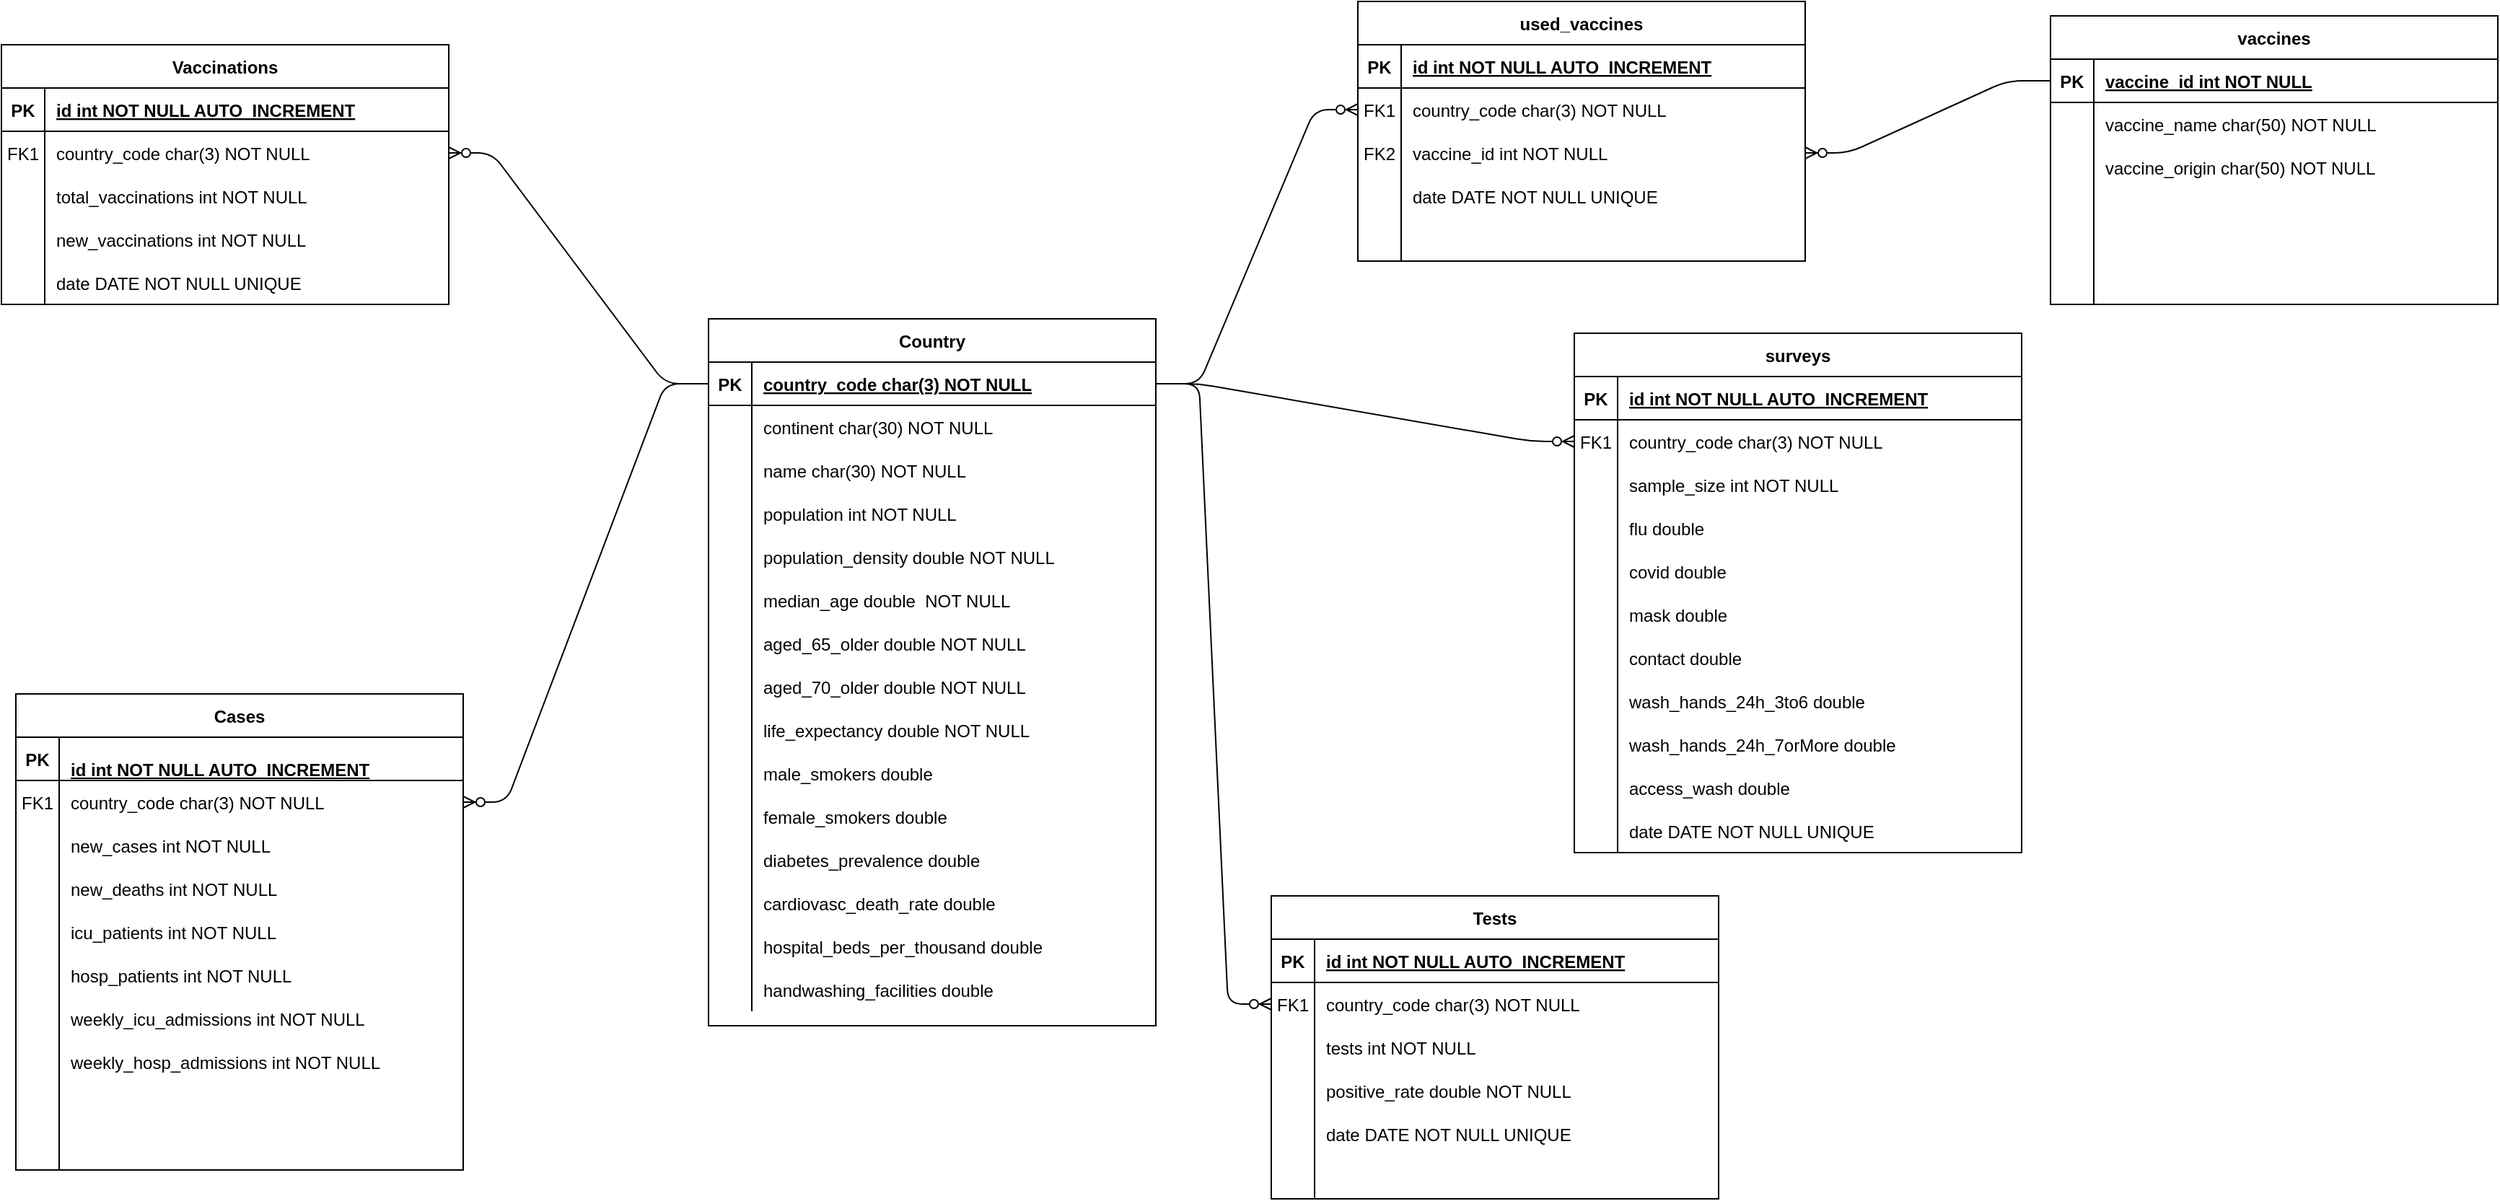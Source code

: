 <mxfile version="14.5.1" type="github">
  <diagram id="R2lEEEUBdFMjLlhIrx00" name="Page-1">
    <mxGraphModel dx="4283" dy="3080" grid="1" gridSize="10" guides="1" tooltips="1" connect="1" arrows="1" fold="1" page="1" pageScale="1" pageWidth="850" pageHeight="1100" math="0" shadow="0" extFonts="Permanent Marker^https://fonts.googleapis.com/css?family=Permanent+Marker">
      <root>
        <mxCell id="0" />
        <mxCell id="1" parent="0" />
        <mxCell id="SY6T6C2xdvZ6JYTsEvK5-23" value="Country" style="shape=table;startSize=30;container=1;collapsible=1;childLayout=tableLayout;fixedRows=1;rowLines=0;fontStyle=1;align=center;resizeLast=1;" parent="1" vertex="1">
          <mxGeometry x="100" y="-850" width="310" height="490" as="geometry">
            <mxRectangle x="100" y="-850" width="80" height="30" as="alternateBounds" />
          </mxGeometry>
        </mxCell>
        <mxCell id="SY6T6C2xdvZ6JYTsEvK5-24" value="" style="shape=partialRectangle;collapsible=0;dropTarget=0;pointerEvents=0;fillColor=none;points=[[0,0.5],[1,0.5]];portConstraint=eastwest;top=0;left=0;right=0;bottom=1;" parent="SY6T6C2xdvZ6JYTsEvK5-23" vertex="1">
          <mxGeometry y="30" width="310" height="30" as="geometry" />
        </mxCell>
        <mxCell id="SY6T6C2xdvZ6JYTsEvK5-25" value="PK" style="shape=partialRectangle;overflow=hidden;connectable=0;fillColor=none;top=0;left=0;bottom=0;right=0;fontStyle=1;" parent="SY6T6C2xdvZ6JYTsEvK5-24" vertex="1">
          <mxGeometry width="30" height="30" as="geometry" />
        </mxCell>
        <mxCell id="SY6T6C2xdvZ6JYTsEvK5-26" value="country_code char(3) NOT NULL" style="shape=partialRectangle;overflow=hidden;connectable=0;fillColor=none;top=0;left=0;bottom=0;right=0;align=left;spacingLeft=6;fontStyle=5;" parent="SY6T6C2xdvZ6JYTsEvK5-24" vertex="1">
          <mxGeometry x="30" width="280" height="30" as="geometry" />
        </mxCell>
        <mxCell id="SY6T6C2xdvZ6JYTsEvK5-27" value="" style="shape=partialRectangle;collapsible=0;dropTarget=0;pointerEvents=0;fillColor=none;points=[[0,0.5],[1,0.5]];portConstraint=eastwest;top=0;left=0;right=0;bottom=0;" parent="SY6T6C2xdvZ6JYTsEvK5-23" vertex="1">
          <mxGeometry y="60" width="310" height="30" as="geometry" />
        </mxCell>
        <mxCell id="SY6T6C2xdvZ6JYTsEvK5-28" value="" style="shape=partialRectangle;overflow=hidden;connectable=0;fillColor=none;top=0;left=0;bottom=0;right=0;" parent="SY6T6C2xdvZ6JYTsEvK5-27" vertex="1">
          <mxGeometry width="30" height="30" as="geometry" />
        </mxCell>
        <mxCell id="SY6T6C2xdvZ6JYTsEvK5-29" value="continent char(30) NOT NULL" style="shape=partialRectangle;overflow=hidden;connectable=0;fillColor=none;top=0;left=0;bottom=0;right=0;align=left;spacingLeft=6;" parent="SY6T6C2xdvZ6JYTsEvK5-27" vertex="1">
          <mxGeometry x="30" width="280" height="30" as="geometry" />
        </mxCell>
        <mxCell id="SY6T6C2xdvZ6JYTsEvK5-30" value="" style="shape=partialRectangle;collapsible=0;dropTarget=0;pointerEvents=0;fillColor=none;top=0;left=0;bottom=0;right=0;points=[[0,0.5],[1,0.5]];portConstraint=eastwest;" parent="SY6T6C2xdvZ6JYTsEvK5-23" vertex="1">
          <mxGeometry y="90" width="310" height="30" as="geometry" />
        </mxCell>
        <mxCell id="SY6T6C2xdvZ6JYTsEvK5-31" value="" style="shape=partialRectangle;connectable=0;fillColor=none;top=0;left=0;bottom=0;right=0;editable=1;overflow=hidden;" parent="SY6T6C2xdvZ6JYTsEvK5-30" vertex="1">
          <mxGeometry width="30" height="30" as="geometry" />
        </mxCell>
        <mxCell id="SY6T6C2xdvZ6JYTsEvK5-32" value="name char(30) NOT NULL" style="shape=partialRectangle;connectable=0;fillColor=none;top=0;left=0;bottom=0;right=0;align=left;spacingLeft=6;overflow=hidden;" parent="SY6T6C2xdvZ6JYTsEvK5-30" vertex="1">
          <mxGeometry x="30" width="280" height="30" as="geometry" />
        </mxCell>
        <mxCell id="SY6T6C2xdvZ6JYTsEvK5-33" value="" style="shape=partialRectangle;collapsible=0;dropTarget=0;pointerEvents=0;fillColor=none;top=0;left=0;bottom=0;right=0;points=[[0,0.5],[1,0.5]];portConstraint=eastwest;" parent="SY6T6C2xdvZ6JYTsEvK5-23" vertex="1">
          <mxGeometry y="120" width="310" height="30" as="geometry" />
        </mxCell>
        <mxCell id="SY6T6C2xdvZ6JYTsEvK5-34" value="" style="shape=partialRectangle;connectable=0;fillColor=none;top=0;left=0;bottom=0;right=0;editable=1;overflow=hidden;" parent="SY6T6C2xdvZ6JYTsEvK5-33" vertex="1">
          <mxGeometry width="30" height="30" as="geometry" />
        </mxCell>
        <mxCell id="SY6T6C2xdvZ6JYTsEvK5-35" value="population int NOT NULL" style="shape=partialRectangle;connectable=0;fillColor=none;top=0;left=0;bottom=0;right=0;align=left;spacingLeft=6;overflow=hidden;" parent="SY6T6C2xdvZ6JYTsEvK5-33" vertex="1">
          <mxGeometry x="30" width="280" height="30" as="geometry" />
        </mxCell>
        <mxCell id="SY6T6C2xdvZ6JYTsEvK5-36" value="" style="shape=partialRectangle;collapsible=0;dropTarget=0;pointerEvents=0;fillColor=none;top=0;left=0;bottom=0;right=0;points=[[0,0.5],[1,0.5]];portConstraint=eastwest;" parent="SY6T6C2xdvZ6JYTsEvK5-23" vertex="1">
          <mxGeometry y="150" width="310" height="30" as="geometry" />
        </mxCell>
        <mxCell id="SY6T6C2xdvZ6JYTsEvK5-37" value="" style="shape=partialRectangle;connectable=0;fillColor=none;top=0;left=0;bottom=0;right=0;editable=1;overflow=hidden;" parent="SY6T6C2xdvZ6JYTsEvK5-36" vertex="1">
          <mxGeometry width="30" height="30" as="geometry" />
        </mxCell>
        <mxCell id="SY6T6C2xdvZ6JYTsEvK5-38" value="population_density double NOT NULL" style="shape=partialRectangle;connectable=0;fillColor=none;top=0;left=0;bottom=0;right=0;align=left;spacingLeft=6;overflow=hidden;" parent="SY6T6C2xdvZ6JYTsEvK5-36" vertex="1">
          <mxGeometry x="30" width="280" height="30" as="geometry" />
        </mxCell>
        <mxCell id="SY6T6C2xdvZ6JYTsEvK5-39" value="" style="shape=partialRectangle;collapsible=0;dropTarget=0;pointerEvents=0;fillColor=none;top=0;left=0;bottom=0;right=0;points=[[0,0.5],[1,0.5]];portConstraint=eastwest;" parent="SY6T6C2xdvZ6JYTsEvK5-23" vertex="1">
          <mxGeometry y="180" width="310" height="30" as="geometry" />
        </mxCell>
        <mxCell id="SY6T6C2xdvZ6JYTsEvK5-40" value="" style="shape=partialRectangle;connectable=0;fillColor=none;top=0;left=0;bottom=0;right=0;editable=1;overflow=hidden;" parent="SY6T6C2xdvZ6JYTsEvK5-39" vertex="1">
          <mxGeometry width="30" height="30" as="geometry" />
        </mxCell>
        <mxCell id="SY6T6C2xdvZ6JYTsEvK5-41" value="median_age double  NOT NULL" style="shape=partialRectangle;connectable=0;fillColor=none;top=0;left=0;bottom=0;right=0;align=left;spacingLeft=6;overflow=hidden;" parent="SY6T6C2xdvZ6JYTsEvK5-39" vertex="1">
          <mxGeometry x="30" width="280" height="30" as="geometry" />
        </mxCell>
        <mxCell id="SY6T6C2xdvZ6JYTsEvK5-42" value="" style="shape=partialRectangle;collapsible=0;dropTarget=0;pointerEvents=0;fillColor=none;top=0;left=0;bottom=0;right=0;points=[[0,0.5],[1,0.5]];portConstraint=eastwest;" parent="SY6T6C2xdvZ6JYTsEvK5-23" vertex="1">
          <mxGeometry y="210" width="310" height="30" as="geometry" />
        </mxCell>
        <mxCell id="SY6T6C2xdvZ6JYTsEvK5-43" value="" style="shape=partialRectangle;connectable=0;fillColor=none;top=0;left=0;bottom=0;right=0;editable=1;overflow=hidden;" parent="SY6T6C2xdvZ6JYTsEvK5-42" vertex="1">
          <mxGeometry width="30" height="30" as="geometry" />
        </mxCell>
        <mxCell id="SY6T6C2xdvZ6JYTsEvK5-44" value="aged_65_older double NOT NULL" style="shape=partialRectangle;connectable=0;fillColor=none;top=0;left=0;bottom=0;right=0;align=left;spacingLeft=6;overflow=hidden;" parent="SY6T6C2xdvZ6JYTsEvK5-42" vertex="1">
          <mxGeometry x="30" width="280" height="30" as="geometry" />
        </mxCell>
        <mxCell id="SY6T6C2xdvZ6JYTsEvK5-45" value="" style="shape=partialRectangle;collapsible=0;dropTarget=0;pointerEvents=0;fillColor=none;top=0;left=0;bottom=0;right=0;points=[[0,0.5],[1,0.5]];portConstraint=eastwest;" parent="SY6T6C2xdvZ6JYTsEvK5-23" vertex="1">
          <mxGeometry y="240" width="310" height="30" as="geometry" />
        </mxCell>
        <mxCell id="SY6T6C2xdvZ6JYTsEvK5-46" value="" style="shape=partialRectangle;connectable=0;fillColor=none;top=0;left=0;bottom=0;right=0;editable=1;overflow=hidden;" parent="SY6T6C2xdvZ6JYTsEvK5-45" vertex="1">
          <mxGeometry width="30" height="30" as="geometry" />
        </mxCell>
        <mxCell id="SY6T6C2xdvZ6JYTsEvK5-47" value="aged_70_older double NOT NULL" style="shape=partialRectangle;connectable=0;fillColor=none;top=0;left=0;bottom=0;right=0;align=left;spacingLeft=6;overflow=hidden;" parent="SY6T6C2xdvZ6JYTsEvK5-45" vertex="1">
          <mxGeometry x="30" width="280" height="30" as="geometry" />
        </mxCell>
        <mxCell id="SY6T6C2xdvZ6JYTsEvK5-48" value="" style="shape=partialRectangle;collapsible=0;dropTarget=0;pointerEvents=0;fillColor=none;top=0;left=0;bottom=0;right=0;points=[[0,0.5],[1,0.5]];portConstraint=eastwest;" parent="SY6T6C2xdvZ6JYTsEvK5-23" vertex="1">
          <mxGeometry y="270" width="310" height="30" as="geometry" />
        </mxCell>
        <mxCell id="SY6T6C2xdvZ6JYTsEvK5-49" value="" style="shape=partialRectangle;connectable=0;fillColor=none;top=0;left=0;bottom=0;right=0;editable=1;overflow=hidden;" parent="SY6T6C2xdvZ6JYTsEvK5-48" vertex="1">
          <mxGeometry width="30" height="30" as="geometry" />
        </mxCell>
        <mxCell id="SY6T6C2xdvZ6JYTsEvK5-50" value="life_expectancy double NOT NULL" style="shape=partialRectangle;connectable=0;fillColor=none;top=0;left=0;bottom=0;right=0;align=left;spacingLeft=6;overflow=hidden;" parent="SY6T6C2xdvZ6JYTsEvK5-48" vertex="1">
          <mxGeometry x="30" width="280" height="30" as="geometry" />
        </mxCell>
        <mxCell id="SY6T6C2xdvZ6JYTsEvK5-51" value="" style="shape=partialRectangle;collapsible=0;dropTarget=0;pointerEvents=0;fillColor=none;top=0;left=0;bottom=0;right=0;points=[[0,0.5],[1,0.5]];portConstraint=eastwest;" parent="SY6T6C2xdvZ6JYTsEvK5-23" vertex="1">
          <mxGeometry y="300" width="310" height="30" as="geometry" />
        </mxCell>
        <mxCell id="SY6T6C2xdvZ6JYTsEvK5-52" value="" style="shape=partialRectangle;connectable=0;fillColor=none;top=0;left=0;bottom=0;right=0;editable=1;overflow=hidden;" parent="SY6T6C2xdvZ6JYTsEvK5-51" vertex="1">
          <mxGeometry width="30" height="30" as="geometry" />
        </mxCell>
        <mxCell id="SY6T6C2xdvZ6JYTsEvK5-53" value="male_smokers double" style="shape=partialRectangle;connectable=0;fillColor=none;top=0;left=0;bottom=0;right=0;align=left;spacingLeft=6;overflow=hidden;" parent="SY6T6C2xdvZ6JYTsEvK5-51" vertex="1">
          <mxGeometry x="30" width="280" height="30" as="geometry" />
        </mxCell>
        <mxCell id="SY6T6C2xdvZ6JYTsEvK5-54" value="" style="shape=partialRectangle;collapsible=0;dropTarget=0;pointerEvents=0;fillColor=none;top=0;left=0;bottom=0;right=0;points=[[0,0.5],[1,0.5]];portConstraint=eastwest;" parent="SY6T6C2xdvZ6JYTsEvK5-23" vertex="1">
          <mxGeometry y="330" width="310" height="30" as="geometry" />
        </mxCell>
        <mxCell id="SY6T6C2xdvZ6JYTsEvK5-55" value="" style="shape=partialRectangle;connectable=0;fillColor=none;top=0;left=0;bottom=0;right=0;editable=1;overflow=hidden;" parent="SY6T6C2xdvZ6JYTsEvK5-54" vertex="1">
          <mxGeometry width="30" height="30" as="geometry" />
        </mxCell>
        <mxCell id="SY6T6C2xdvZ6JYTsEvK5-56" value="female_smokers double" style="shape=partialRectangle;connectable=0;fillColor=none;top=0;left=0;bottom=0;right=0;align=left;spacingLeft=6;overflow=hidden;" parent="SY6T6C2xdvZ6JYTsEvK5-54" vertex="1">
          <mxGeometry x="30" width="280" height="30" as="geometry" />
        </mxCell>
        <mxCell id="SY6T6C2xdvZ6JYTsEvK5-57" value="" style="shape=partialRectangle;collapsible=0;dropTarget=0;pointerEvents=0;fillColor=none;top=0;left=0;bottom=0;right=0;points=[[0,0.5],[1,0.5]];portConstraint=eastwest;" parent="SY6T6C2xdvZ6JYTsEvK5-23" vertex="1">
          <mxGeometry y="360" width="310" height="30" as="geometry" />
        </mxCell>
        <mxCell id="SY6T6C2xdvZ6JYTsEvK5-58" value="" style="shape=partialRectangle;connectable=0;fillColor=none;top=0;left=0;bottom=0;right=0;editable=1;overflow=hidden;" parent="SY6T6C2xdvZ6JYTsEvK5-57" vertex="1">
          <mxGeometry width="30" height="30" as="geometry" />
        </mxCell>
        <mxCell id="SY6T6C2xdvZ6JYTsEvK5-59" value="diabetes_prevalence double" style="shape=partialRectangle;connectable=0;fillColor=none;top=0;left=0;bottom=0;right=0;align=left;spacingLeft=6;overflow=hidden;" parent="SY6T6C2xdvZ6JYTsEvK5-57" vertex="1">
          <mxGeometry x="30" width="280" height="30" as="geometry" />
        </mxCell>
        <mxCell id="SY6T6C2xdvZ6JYTsEvK5-60" value="" style="shape=partialRectangle;collapsible=0;dropTarget=0;pointerEvents=0;fillColor=none;top=0;left=0;bottom=0;right=0;points=[[0,0.5],[1,0.5]];portConstraint=eastwest;" parent="SY6T6C2xdvZ6JYTsEvK5-23" vertex="1">
          <mxGeometry y="390" width="310" height="30" as="geometry" />
        </mxCell>
        <mxCell id="SY6T6C2xdvZ6JYTsEvK5-61" value="" style="shape=partialRectangle;connectable=0;fillColor=none;top=0;left=0;bottom=0;right=0;editable=1;overflow=hidden;" parent="SY6T6C2xdvZ6JYTsEvK5-60" vertex="1">
          <mxGeometry width="30" height="30" as="geometry" />
        </mxCell>
        <mxCell id="SY6T6C2xdvZ6JYTsEvK5-62" value="cardiovasc_death_rate double" style="shape=partialRectangle;connectable=0;fillColor=none;top=0;left=0;bottom=0;right=0;align=left;spacingLeft=6;overflow=hidden;" parent="SY6T6C2xdvZ6JYTsEvK5-60" vertex="1">
          <mxGeometry x="30" width="280" height="30" as="geometry" />
        </mxCell>
        <mxCell id="SY6T6C2xdvZ6JYTsEvK5-63" value="" style="shape=partialRectangle;collapsible=0;dropTarget=0;pointerEvents=0;fillColor=none;top=0;left=0;bottom=0;right=0;points=[[0,0.5],[1,0.5]];portConstraint=eastwest;" parent="SY6T6C2xdvZ6JYTsEvK5-23" vertex="1">
          <mxGeometry y="420" width="310" height="30" as="geometry" />
        </mxCell>
        <mxCell id="SY6T6C2xdvZ6JYTsEvK5-64" value="" style="shape=partialRectangle;connectable=0;fillColor=none;top=0;left=0;bottom=0;right=0;editable=1;overflow=hidden;" parent="SY6T6C2xdvZ6JYTsEvK5-63" vertex="1">
          <mxGeometry width="30" height="30" as="geometry" />
        </mxCell>
        <mxCell id="SY6T6C2xdvZ6JYTsEvK5-65" value="hospital_beds_per_thousand double" style="shape=partialRectangle;connectable=0;fillColor=none;top=0;left=0;bottom=0;right=0;align=left;spacingLeft=6;overflow=hidden;" parent="SY6T6C2xdvZ6JYTsEvK5-63" vertex="1">
          <mxGeometry x="30" width="280" height="30" as="geometry" />
        </mxCell>
        <mxCell id="SY6T6C2xdvZ6JYTsEvK5-66" value="" style="shape=partialRectangle;collapsible=0;dropTarget=0;pointerEvents=0;fillColor=none;top=0;left=0;bottom=0;right=0;points=[[0,0.5],[1,0.5]];portConstraint=eastwest;" parent="SY6T6C2xdvZ6JYTsEvK5-23" vertex="1">
          <mxGeometry y="450" width="310" height="30" as="geometry" />
        </mxCell>
        <mxCell id="SY6T6C2xdvZ6JYTsEvK5-67" value="" style="shape=partialRectangle;connectable=0;fillColor=none;top=0;left=0;bottom=0;right=0;editable=1;overflow=hidden;" parent="SY6T6C2xdvZ6JYTsEvK5-66" vertex="1">
          <mxGeometry width="30" height="30" as="geometry" />
        </mxCell>
        <mxCell id="SY6T6C2xdvZ6JYTsEvK5-68" value="handwashing_facilities double" style="shape=partialRectangle;connectable=0;fillColor=none;top=0;left=0;bottom=0;right=0;align=left;spacingLeft=6;overflow=hidden;" parent="SY6T6C2xdvZ6JYTsEvK5-66" vertex="1">
          <mxGeometry x="30" width="280" height="30" as="geometry" />
        </mxCell>
        <mxCell id="Avo9RZXMjpHJ_VReg2Jq-1" value="Cases" style="shape=table;startSize=30;container=1;collapsible=1;childLayout=tableLayout;fixedRows=1;rowLines=0;fontStyle=1;align=center;resizeLast=1;" parent="1" vertex="1">
          <mxGeometry x="-380" y="-590" width="310" height="330" as="geometry" />
        </mxCell>
        <mxCell id="Avo9RZXMjpHJ_VReg2Jq-2" value="" style="shape=partialRectangle;collapsible=0;dropTarget=0;pointerEvents=0;fillColor=none;points=[[0,0.5],[1,0.5]];portConstraint=eastwest;top=0;left=0;right=0;bottom=1;" parent="Avo9RZXMjpHJ_VReg2Jq-1" vertex="1">
          <mxGeometry y="30" width="310" height="30" as="geometry" />
        </mxCell>
        <mxCell id="Avo9RZXMjpHJ_VReg2Jq-3" value="PK" style="shape=partialRectangle;overflow=hidden;connectable=0;fillColor=none;top=0;left=0;bottom=0;right=0;fontStyle=1;" parent="Avo9RZXMjpHJ_VReg2Jq-2" vertex="1">
          <mxGeometry width="30" height="30" as="geometry" />
        </mxCell>
        <mxCell id="Avo9RZXMjpHJ_VReg2Jq-4" value="&#xa;id int NOT NULL AUTO_INCREMENT&#xa;" style="shape=partialRectangle;overflow=hidden;connectable=0;fillColor=none;top=0;left=0;bottom=0;right=0;align=left;spacingLeft=6;fontStyle=5;" parent="Avo9RZXMjpHJ_VReg2Jq-2" vertex="1">
          <mxGeometry x="30" width="280" height="30" as="geometry" />
        </mxCell>
        <mxCell id="8DMsYOVev24uVfOt2lL5-1" value="" style="shape=partialRectangle;collapsible=0;dropTarget=0;pointerEvents=0;fillColor=none;top=0;left=0;bottom=0;right=0;points=[[0,0.5],[1,0.5]];portConstraint=eastwest;" parent="Avo9RZXMjpHJ_VReg2Jq-1" vertex="1">
          <mxGeometry y="60" width="310" height="30" as="geometry" />
        </mxCell>
        <mxCell id="8DMsYOVev24uVfOt2lL5-2" value="FK1" style="shape=partialRectangle;connectable=0;fillColor=none;top=0;left=0;bottom=0;right=0;editable=1;overflow=hidden;" parent="8DMsYOVev24uVfOt2lL5-1" vertex="1">
          <mxGeometry width="30" height="30" as="geometry" />
        </mxCell>
        <mxCell id="8DMsYOVev24uVfOt2lL5-3" value="country_code char(3) NOT NULL" style="shape=partialRectangle;connectable=0;fillColor=none;top=0;left=0;bottom=0;right=0;align=left;spacingLeft=6;overflow=hidden;" parent="8DMsYOVev24uVfOt2lL5-1" vertex="1">
          <mxGeometry x="30" width="280" height="30" as="geometry" />
        </mxCell>
        <mxCell id="Avo9RZXMjpHJ_VReg2Jq-8" value="" style="shape=partialRectangle;collapsible=0;dropTarget=0;pointerEvents=0;fillColor=none;top=0;left=0;bottom=0;right=0;points=[[0,0.5],[1,0.5]];portConstraint=eastwest;" parent="Avo9RZXMjpHJ_VReg2Jq-1" vertex="1">
          <mxGeometry y="90" width="310" height="30" as="geometry" />
        </mxCell>
        <mxCell id="Avo9RZXMjpHJ_VReg2Jq-9" value="" style="shape=partialRectangle;connectable=0;fillColor=none;top=0;left=0;bottom=0;right=0;editable=1;overflow=hidden;" parent="Avo9RZXMjpHJ_VReg2Jq-8" vertex="1">
          <mxGeometry width="30" height="30" as="geometry" />
        </mxCell>
        <mxCell id="Avo9RZXMjpHJ_VReg2Jq-10" value="new_cases int NOT NULL" style="shape=partialRectangle;connectable=0;fillColor=none;top=0;left=0;bottom=0;right=0;align=left;spacingLeft=6;overflow=hidden;" parent="Avo9RZXMjpHJ_VReg2Jq-8" vertex="1">
          <mxGeometry x="30" width="280" height="30" as="geometry" />
        </mxCell>
        <mxCell id="Avo9RZXMjpHJ_VReg2Jq-14" value="" style="shape=partialRectangle;collapsible=0;dropTarget=0;pointerEvents=0;fillColor=none;top=0;left=0;bottom=0;right=0;points=[[0,0.5],[1,0.5]];portConstraint=eastwest;" parent="Avo9RZXMjpHJ_VReg2Jq-1" vertex="1">
          <mxGeometry y="120" width="310" height="30" as="geometry" />
        </mxCell>
        <mxCell id="Avo9RZXMjpHJ_VReg2Jq-15" value="" style="shape=partialRectangle;connectable=0;fillColor=none;top=0;left=0;bottom=0;right=0;editable=1;overflow=hidden;" parent="Avo9RZXMjpHJ_VReg2Jq-14" vertex="1">
          <mxGeometry width="30" height="30" as="geometry" />
        </mxCell>
        <mxCell id="Avo9RZXMjpHJ_VReg2Jq-16" value="new_deaths int NOT NULL" style="shape=partialRectangle;connectable=0;fillColor=none;top=0;left=0;bottom=0;right=0;align=left;spacingLeft=6;overflow=hidden;" parent="Avo9RZXMjpHJ_VReg2Jq-14" vertex="1">
          <mxGeometry x="30" width="280" height="30" as="geometry" />
        </mxCell>
        <mxCell id="Avo9RZXMjpHJ_VReg2Jq-17" value="" style="shape=partialRectangle;collapsible=0;dropTarget=0;pointerEvents=0;fillColor=none;top=0;left=0;bottom=0;right=0;points=[[0,0.5],[1,0.5]];portConstraint=eastwest;" parent="Avo9RZXMjpHJ_VReg2Jq-1" vertex="1">
          <mxGeometry y="150" width="310" height="30" as="geometry" />
        </mxCell>
        <mxCell id="Avo9RZXMjpHJ_VReg2Jq-18" value="" style="shape=partialRectangle;connectable=0;fillColor=none;top=0;left=0;bottom=0;right=0;editable=1;overflow=hidden;" parent="Avo9RZXMjpHJ_VReg2Jq-17" vertex="1">
          <mxGeometry width="30" height="30" as="geometry" />
        </mxCell>
        <mxCell id="Avo9RZXMjpHJ_VReg2Jq-19" value="icu_patients int NOT NULL" style="shape=partialRectangle;connectable=0;fillColor=none;top=0;left=0;bottom=0;right=0;align=left;spacingLeft=6;overflow=hidden;" parent="Avo9RZXMjpHJ_VReg2Jq-17" vertex="1">
          <mxGeometry x="30" width="280" height="30" as="geometry" />
        </mxCell>
        <mxCell id="Avo9RZXMjpHJ_VReg2Jq-20" value="" style="shape=partialRectangle;collapsible=0;dropTarget=0;pointerEvents=0;fillColor=none;top=0;left=0;bottom=0;right=0;points=[[0,0.5],[1,0.5]];portConstraint=eastwest;" parent="Avo9RZXMjpHJ_VReg2Jq-1" vertex="1">
          <mxGeometry y="180" width="310" height="30" as="geometry" />
        </mxCell>
        <mxCell id="Avo9RZXMjpHJ_VReg2Jq-21" value="" style="shape=partialRectangle;connectable=0;fillColor=none;top=0;left=0;bottom=0;right=0;editable=1;overflow=hidden;" parent="Avo9RZXMjpHJ_VReg2Jq-20" vertex="1">
          <mxGeometry width="30" height="30" as="geometry" />
        </mxCell>
        <mxCell id="Avo9RZXMjpHJ_VReg2Jq-22" value="hosp_patients int NOT NULL" style="shape=partialRectangle;connectable=0;fillColor=none;top=0;left=0;bottom=0;right=0;align=left;spacingLeft=6;overflow=hidden;" parent="Avo9RZXMjpHJ_VReg2Jq-20" vertex="1">
          <mxGeometry x="30" width="280" height="30" as="geometry" />
        </mxCell>
        <mxCell id="Avo9RZXMjpHJ_VReg2Jq-23" value="" style="shape=partialRectangle;collapsible=0;dropTarget=0;pointerEvents=0;fillColor=none;top=0;left=0;bottom=0;right=0;points=[[0,0.5],[1,0.5]];portConstraint=eastwest;" parent="Avo9RZXMjpHJ_VReg2Jq-1" vertex="1">
          <mxGeometry y="210" width="310" height="30" as="geometry" />
        </mxCell>
        <mxCell id="Avo9RZXMjpHJ_VReg2Jq-24" value="" style="shape=partialRectangle;connectable=0;fillColor=none;top=0;left=0;bottom=0;right=0;editable=1;overflow=hidden;" parent="Avo9RZXMjpHJ_VReg2Jq-23" vertex="1">
          <mxGeometry width="30" height="30" as="geometry" />
        </mxCell>
        <mxCell id="Avo9RZXMjpHJ_VReg2Jq-25" value="weekly_icu_admissions int NOT NULL" style="shape=partialRectangle;connectable=0;fillColor=none;top=0;left=0;bottom=0;right=0;align=left;spacingLeft=6;overflow=hidden;" parent="Avo9RZXMjpHJ_VReg2Jq-23" vertex="1">
          <mxGeometry x="30" width="280" height="30" as="geometry" />
        </mxCell>
        <mxCell id="Avo9RZXMjpHJ_VReg2Jq-26" value="" style="shape=partialRectangle;collapsible=0;dropTarget=0;pointerEvents=0;fillColor=none;top=0;left=0;bottom=0;right=0;points=[[0,0.5],[1,0.5]];portConstraint=eastwest;" parent="Avo9RZXMjpHJ_VReg2Jq-1" vertex="1">
          <mxGeometry y="240" width="310" height="30" as="geometry" />
        </mxCell>
        <mxCell id="Avo9RZXMjpHJ_VReg2Jq-27" value="" style="shape=partialRectangle;connectable=0;fillColor=none;top=0;left=0;bottom=0;right=0;editable=1;overflow=hidden;" parent="Avo9RZXMjpHJ_VReg2Jq-26" vertex="1">
          <mxGeometry width="30" height="30" as="geometry" />
        </mxCell>
        <mxCell id="Avo9RZXMjpHJ_VReg2Jq-28" value="weekly_hosp_admissions int NOT NULL" style="shape=partialRectangle;connectable=0;fillColor=none;top=0;left=0;bottom=0;right=0;align=left;spacingLeft=6;overflow=hidden;" parent="Avo9RZXMjpHJ_VReg2Jq-26" vertex="1">
          <mxGeometry x="30" width="280" height="30" as="geometry" />
        </mxCell>
        <mxCell id="Avo9RZXMjpHJ_VReg2Jq-5" value="" style="shape=partialRectangle;collapsible=0;dropTarget=0;pointerEvents=0;fillColor=none;points=[[0,0.5],[1,0.5]];portConstraint=eastwest;top=0;left=0;right=0;bottom=0;" parent="Avo9RZXMjpHJ_VReg2Jq-1" vertex="1">
          <mxGeometry y="270" width="310" height="40" as="geometry" />
        </mxCell>
        <mxCell id="Avo9RZXMjpHJ_VReg2Jq-6" value="" style="shape=partialRectangle;overflow=hidden;connectable=0;fillColor=none;top=0;left=0;bottom=0;right=0;" parent="Avo9RZXMjpHJ_VReg2Jq-5" vertex="1">
          <mxGeometry width="30" height="40" as="geometry" />
        </mxCell>
        <mxCell id="Avo9RZXMjpHJ_VReg2Jq-7" value="" style="shape=partialRectangle;overflow=hidden;connectable=0;fillColor=none;top=0;left=0;bottom=0;right=0;align=left;spacingLeft=6;" parent="Avo9RZXMjpHJ_VReg2Jq-5" vertex="1">
          <mxGeometry x="30" width="280" height="40" as="geometry" />
        </mxCell>
        <mxCell id="Avo9RZXMjpHJ_VReg2Jq-11" value="" style="shape=partialRectangle;collapsible=0;dropTarget=0;pointerEvents=0;fillColor=none;top=0;left=0;bottom=0;right=0;points=[[0,0.5],[1,0.5]];portConstraint=eastwest;" parent="Avo9RZXMjpHJ_VReg2Jq-1" vertex="1">
          <mxGeometry y="310" width="310" height="20" as="geometry" />
        </mxCell>
        <mxCell id="Avo9RZXMjpHJ_VReg2Jq-12" value="" style="shape=partialRectangle;connectable=0;fillColor=none;top=0;left=0;bottom=0;right=0;editable=1;overflow=hidden;" parent="Avo9RZXMjpHJ_VReg2Jq-11" vertex="1">
          <mxGeometry width="30" height="20" as="geometry" />
        </mxCell>
        <mxCell id="Avo9RZXMjpHJ_VReg2Jq-13" value="" style="shape=partialRectangle;connectable=0;fillColor=none;top=0;left=0;bottom=0;right=0;align=left;spacingLeft=6;overflow=hidden;" parent="Avo9RZXMjpHJ_VReg2Jq-11" vertex="1">
          <mxGeometry x="30" width="280" height="20" as="geometry" />
        </mxCell>
        <mxCell id="6juvHSTaz4ELKmHyLh1n-1" value="Tests" style="shape=table;startSize=30;container=1;collapsible=1;childLayout=tableLayout;fixedRows=1;rowLines=0;fontStyle=1;align=center;resizeLast=1;" parent="1" vertex="1">
          <mxGeometry x="490" y="-450" width="310" height="210" as="geometry" />
        </mxCell>
        <mxCell id="6juvHSTaz4ELKmHyLh1n-2" value="" style="shape=partialRectangle;collapsible=0;dropTarget=0;pointerEvents=0;fillColor=none;points=[[0,0.5],[1,0.5]];portConstraint=eastwest;top=0;left=0;right=0;bottom=1;" parent="6juvHSTaz4ELKmHyLh1n-1" vertex="1">
          <mxGeometry y="30" width="310" height="30" as="geometry" />
        </mxCell>
        <mxCell id="6juvHSTaz4ELKmHyLh1n-3" value="PK" style="shape=partialRectangle;overflow=hidden;connectable=0;fillColor=none;top=0;left=0;bottom=0;right=0;fontStyle=1;" parent="6juvHSTaz4ELKmHyLh1n-2" vertex="1">
          <mxGeometry width="30" height="30" as="geometry" />
        </mxCell>
        <mxCell id="6juvHSTaz4ELKmHyLh1n-4" value="id int NOT NULL AUTO_INCREMENT" style="shape=partialRectangle;overflow=hidden;connectable=0;fillColor=none;top=0;left=0;bottom=0;right=0;align=left;spacingLeft=6;fontStyle=5;" parent="6juvHSTaz4ELKmHyLh1n-2" vertex="1">
          <mxGeometry x="30" width="280" height="30" as="geometry" />
        </mxCell>
        <mxCell id="6juvHSTaz4ELKmHyLh1n-5" value="" style="shape=partialRectangle;collapsible=0;dropTarget=0;pointerEvents=0;fillColor=none;top=0;left=0;bottom=0;right=0;points=[[0,0.5],[1,0.5]];portConstraint=eastwest;" parent="6juvHSTaz4ELKmHyLh1n-1" vertex="1">
          <mxGeometry y="60" width="310" height="30" as="geometry" />
        </mxCell>
        <mxCell id="6juvHSTaz4ELKmHyLh1n-6" value="FK1" style="shape=partialRectangle;connectable=0;fillColor=none;top=0;left=0;bottom=0;right=0;editable=1;overflow=hidden;" parent="6juvHSTaz4ELKmHyLh1n-5" vertex="1">
          <mxGeometry width="30" height="30" as="geometry" />
        </mxCell>
        <mxCell id="6juvHSTaz4ELKmHyLh1n-7" value="country_code char(3) NOT NULL" style="shape=partialRectangle;connectable=0;fillColor=none;top=0;left=0;bottom=0;right=0;align=left;spacingLeft=6;overflow=hidden;" parent="6juvHSTaz4ELKmHyLh1n-5" vertex="1">
          <mxGeometry x="30" width="280" height="30" as="geometry" />
        </mxCell>
        <mxCell id="6juvHSTaz4ELKmHyLh1n-11" value="" style="shape=partialRectangle;collapsible=0;dropTarget=0;pointerEvents=0;fillColor=none;top=0;left=0;bottom=0;right=0;points=[[0,0.5],[1,0.5]];portConstraint=eastwest;" parent="6juvHSTaz4ELKmHyLh1n-1" vertex="1">
          <mxGeometry y="90" width="310" height="30" as="geometry" />
        </mxCell>
        <mxCell id="6juvHSTaz4ELKmHyLh1n-12" value="" style="shape=partialRectangle;connectable=0;fillColor=none;top=0;left=0;bottom=0;right=0;editable=1;overflow=hidden;" parent="6juvHSTaz4ELKmHyLh1n-11" vertex="1">
          <mxGeometry width="30" height="30" as="geometry" />
        </mxCell>
        <mxCell id="6juvHSTaz4ELKmHyLh1n-13" value="tests int NOT NULL" style="shape=partialRectangle;connectable=0;fillColor=none;top=0;left=0;bottom=0;right=0;align=left;spacingLeft=6;overflow=hidden;" parent="6juvHSTaz4ELKmHyLh1n-11" vertex="1">
          <mxGeometry x="30" width="280" height="30" as="geometry" />
        </mxCell>
        <mxCell id="6juvHSTaz4ELKmHyLh1n-14" value="" style="shape=partialRectangle;collapsible=0;dropTarget=0;pointerEvents=0;fillColor=none;top=0;left=0;bottom=0;right=0;points=[[0,0.5],[1,0.5]];portConstraint=eastwest;" parent="6juvHSTaz4ELKmHyLh1n-1" vertex="1">
          <mxGeometry y="120" width="310" height="30" as="geometry" />
        </mxCell>
        <mxCell id="6juvHSTaz4ELKmHyLh1n-15" value="" style="shape=partialRectangle;connectable=0;fillColor=none;top=0;left=0;bottom=0;right=0;editable=1;overflow=hidden;" parent="6juvHSTaz4ELKmHyLh1n-14" vertex="1">
          <mxGeometry width="30" height="30" as="geometry" />
        </mxCell>
        <mxCell id="6juvHSTaz4ELKmHyLh1n-16" value="positive_rate double NOT NULL" style="shape=partialRectangle;connectable=0;fillColor=none;top=0;left=0;bottom=0;right=0;align=left;spacingLeft=6;overflow=hidden;" parent="6juvHSTaz4ELKmHyLh1n-14" vertex="1">
          <mxGeometry x="30" width="280" height="30" as="geometry" />
        </mxCell>
        <mxCell id="l6TBghmeu1Rl9ifIMnc_-18" value="" style="shape=partialRectangle;collapsible=0;dropTarget=0;pointerEvents=0;fillColor=none;top=0;left=0;bottom=0;right=0;points=[[0,0.5],[1,0.5]];portConstraint=eastwest;" parent="6juvHSTaz4ELKmHyLh1n-1" vertex="1">
          <mxGeometry y="150" width="310" height="30" as="geometry" />
        </mxCell>
        <mxCell id="l6TBghmeu1Rl9ifIMnc_-19" value="" style="shape=partialRectangle;connectable=0;fillColor=none;top=0;left=0;bottom=0;right=0;editable=1;overflow=hidden;" parent="l6TBghmeu1Rl9ifIMnc_-18" vertex="1">
          <mxGeometry width="30" height="30" as="geometry" />
        </mxCell>
        <mxCell id="l6TBghmeu1Rl9ifIMnc_-20" value="date DATE NOT NULL UNIQUE" style="shape=partialRectangle;connectable=0;fillColor=none;top=0;left=0;bottom=0;right=0;align=left;spacingLeft=6;overflow=hidden;" parent="l6TBghmeu1Rl9ifIMnc_-18" vertex="1">
          <mxGeometry x="30" width="280" height="30" as="geometry" />
        </mxCell>
        <mxCell id="6juvHSTaz4ELKmHyLh1n-8" value="" style="shape=partialRectangle;collapsible=0;dropTarget=0;pointerEvents=0;fillColor=none;points=[[0,0.5],[1,0.5]];portConstraint=eastwest;top=0;left=0;right=0;bottom=0;" parent="6juvHSTaz4ELKmHyLh1n-1" vertex="1">
          <mxGeometry y="180" width="310" height="30" as="geometry" />
        </mxCell>
        <mxCell id="6juvHSTaz4ELKmHyLh1n-9" value="" style="shape=partialRectangle;overflow=hidden;connectable=0;fillColor=none;top=0;left=0;bottom=0;right=0;" parent="6juvHSTaz4ELKmHyLh1n-8" vertex="1">
          <mxGeometry width="30" height="30" as="geometry" />
        </mxCell>
        <mxCell id="6juvHSTaz4ELKmHyLh1n-10" value="" style="shape=partialRectangle;overflow=hidden;connectable=0;fillColor=none;top=0;left=0;bottom=0;right=0;align=left;spacingLeft=6;" parent="6juvHSTaz4ELKmHyLh1n-8" vertex="1">
          <mxGeometry x="30" width="280" height="30" as="geometry" />
        </mxCell>
        <mxCell id="l6TBghmeu1Rl9ifIMnc_-1" value="Vaccinations" style="shape=table;startSize=30;container=1;collapsible=1;childLayout=tableLayout;fixedRows=1;rowLines=0;fontStyle=1;align=center;resizeLast=1;" parent="1" vertex="1">
          <mxGeometry x="-390" y="-1040" width="310" height="180" as="geometry" />
        </mxCell>
        <mxCell id="l6TBghmeu1Rl9ifIMnc_-2" value="" style="shape=partialRectangle;collapsible=0;dropTarget=0;pointerEvents=0;fillColor=none;points=[[0,0.5],[1,0.5]];portConstraint=eastwest;top=0;left=0;right=0;bottom=1;" parent="l6TBghmeu1Rl9ifIMnc_-1" vertex="1">
          <mxGeometry y="30" width="310" height="30" as="geometry" />
        </mxCell>
        <mxCell id="l6TBghmeu1Rl9ifIMnc_-3" value="PK" style="shape=partialRectangle;overflow=hidden;connectable=0;fillColor=none;top=0;left=0;bottom=0;right=0;fontStyle=1;" parent="l6TBghmeu1Rl9ifIMnc_-2" vertex="1">
          <mxGeometry width="30" height="30" as="geometry" />
        </mxCell>
        <mxCell id="l6TBghmeu1Rl9ifIMnc_-4" value="id int NOT NULL AUTO_INCREMENT" style="shape=partialRectangle;overflow=hidden;connectable=0;fillColor=none;top=0;left=0;bottom=0;right=0;align=left;spacingLeft=6;fontStyle=5;" parent="l6TBghmeu1Rl9ifIMnc_-2" vertex="1">
          <mxGeometry x="30" width="280" height="30" as="geometry" />
        </mxCell>
        <mxCell id="l6TBghmeu1Rl9ifIMnc_-5" value="" style="shape=partialRectangle;collapsible=0;dropTarget=0;pointerEvents=0;fillColor=none;top=0;left=0;bottom=0;right=0;points=[[0,0.5],[1,0.5]];portConstraint=eastwest;" parent="l6TBghmeu1Rl9ifIMnc_-1" vertex="1">
          <mxGeometry y="60" width="310" height="30" as="geometry" />
        </mxCell>
        <mxCell id="l6TBghmeu1Rl9ifIMnc_-6" value="FK1" style="shape=partialRectangle;connectable=0;fillColor=none;top=0;left=0;bottom=0;right=0;editable=1;overflow=hidden;" parent="l6TBghmeu1Rl9ifIMnc_-5" vertex="1">
          <mxGeometry width="30" height="30" as="geometry" />
        </mxCell>
        <mxCell id="l6TBghmeu1Rl9ifIMnc_-7" value="country_code char(3) NOT NULL" style="shape=partialRectangle;connectable=0;fillColor=none;top=0;left=0;bottom=0;right=0;align=left;spacingLeft=6;overflow=hidden;" parent="l6TBghmeu1Rl9ifIMnc_-5" vertex="1">
          <mxGeometry x="30" width="280" height="30" as="geometry" />
        </mxCell>
        <mxCell id="l6TBghmeu1Rl9ifIMnc_-8" value="" style="shape=partialRectangle;collapsible=0;dropTarget=0;pointerEvents=0;fillColor=none;points=[[0,0.5],[1,0.5]];portConstraint=eastwest;top=0;left=0;right=0;bottom=0;" parent="l6TBghmeu1Rl9ifIMnc_-1" vertex="1">
          <mxGeometry y="90" width="310" height="30" as="geometry" />
        </mxCell>
        <mxCell id="l6TBghmeu1Rl9ifIMnc_-9" value="" style="shape=partialRectangle;overflow=hidden;connectable=0;fillColor=none;top=0;left=0;bottom=0;right=0;" parent="l6TBghmeu1Rl9ifIMnc_-8" vertex="1">
          <mxGeometry width="30" height="30" as="geometry" />
        </mxCell>
        <mxCell id="l6TBghmeu1Rl9ifIMnc_-10" value="total_vaccinations int NOT NULL" style="shape=partialRectangle;overflow=hidden;connectable=0;fillColor=none;top=0;left=0;bottom=0;right=0;align=left;spacingLeft=6;" parent="l6TBghmeu1Rl9ifIMnc_-8" vertex="1">
          <mxGeometry x="30" width="280" height="30" as="geometry" />
        </mxCell>
        <mxCell id="l6TBghmeu1Rl9ifIMnc_-11" value="" style="shape=partialRectangle;collapsible=0;dropTarget=0;pointerEvents=0;fillColor=none;top=0;left=0;bottom=0;right=0;points=[[0,0.5],[1,0.5]];portConstraint=eastwest;" parent="l6TBghmeu1Rl9ifIMnc_-1" vertex="1">
          <mxGeometry y="120" width="310" height="30" as="geometry" />
        </mxCell>
        <mxCell id="l6TBghmeu1Rl9ifIMnc_-12" value="" style="shape=partialRectangle;connectable=0;fillColor=none;top=0;left=0;bottom=0;right=0;editable=1;overflow=hidden;" parent="l6TBghmeu1Rl9ifIMnc_-11" vertex="1">
          <mxGeometry width="30" height="30" as="geometry" />
        </mxCell>
        <mxCell id="l6TBghmeu1Rl9ifIMnc_-13" value="new_vaccinations int NOT NULL" style="shape=partialRectangle;connectable=0;fillColor=none;top=0;left=0;bottom=0;right=0;align=left;spacingLeft=6;overflow=hidden;" parent="l6TBghmeu1Rl9ifIMnc_-11" vertex="1">
          <mxGeometry x="30" width="280" height="30" as="geometry" />
        </mxCell>
        <mxCell id="l6TBghmeu1Rl9ifIMnc_-14" value="" style="shape=partialRectangle;collapsible=0;dropTarget=0;pointerEvents=0;fillColor=none;top=0;left=0;bottom=0;right=0;points=[[0,0.5],[1,0.5]];portConstraint=eastwest;" parent="l6TBghmeu1Rl9ifIMnc_-1" vertex="1">
          <mxGeometry y="150" width="310" height="30" as="geometry" />
        </mxCell>
        <mxCell id="l6TBghmeu1Rl9ifIMnc_-15" value="" style="shape=partialRectangle;connectable=0;fillColor=none;top=0;left=0;bottom=0;right=0;editable=1;overflow=hidden;" parent="l6TBghmeu1Rl9ifIMnc_-14" vertex="1">
          <mxGeometry width="30" height="30" as="geometry" />
        </mxCell>
        <mxCell id="l6TBghmeu1Rl9ifIMnc_-16" value="date DATE NOT NULL UNIQUE" style="shape=partialRectangle;connectable=0;fillColor=none;top=0;left=0;bottom=0;right=0;align=left;spacingLeft=6;overflow=hidden;" parent="l6TBghmeu1Rl9ifIMnc_-14" vertex="1">
          <mxGeometry x="30" width="280" height="30" as="geometry" />
        </mxCell>
        <mxCell id="l6TBghmeu1Rl9ifIMnc_-21" value="used_vaccines" style="shape=table;startSize=30;container=1;collapsible=1;childLayout=tableLayout;fixedRows=1;rowLines=0;fontStyle=1;align=center;resizeLast=1;" parent="1" vertex="1">
          <mxGeometry x="550" y="-1070" width="310" height="180" as="geometry" />
        </mxCell>
        <mxCell id="l6TBghmeu1Rl9ifIMnc_-22" value="" style="shape=partialRectangle;collapsible=0;dropTarget=0;pointerEvents=0;fillColor=none;points=[[0,0.5],[1,0.5]];portConstraint=eastwest;top=0;left=0;right=0;bottom=1;" parent="l6TBghmeu1Rl9ifIMnc_-21" vertex="1">
          <mxGeometry y="30" width="310" height="30" as="geometry" />
        </mxCell>
        <mxCell id="l6TBghmeu1Rl9ifIMnc_-23" value="PK" style="shape=partialRectangle;overflow=hidden;connectable=0;fillColor=none;top=0;left=0;bottom=0;right=0;fontStyle=1;" parent="l6TBghmeu1Rl9ifIMnc_-22" vertex="1">
          <mxGeometry width="30" height="30" as="geometry" />
        </mxCell>
        <mxCell id="l6TBghmeu1Rl9ifIMnc_-24" value="id int NOT NULL AUTO_INCREMENT" style="shape=partialRectangle;overflow=hidden;connectable=0;fillColor=none;top=0;left=0;bottom=0;right=0;align=left;spacingLeft=6;fontStyle=5;" parent="l6TBghmeu1Rl9ifIMnc_-22" vertex="1">
          <mxGeometry x="30" width="280" height="30" as="geometry" />
        </mxCell>
        <mxCell id="l6TBghmeu1Rl9ifIMnc_-25" value="" style="shape=partialRectangle;collapsible=0;dropTarget=0;pointerEvents=0;fillColor=none;top=0;left=0;bottom=0;right=0;points=[[0,0.5],[1,0.5]];portConstraint=eastwest;" parent="l6TBghmeu1Rl9ifIMnc_-21" vertex="1">
          <mxGeometry y="60" width="310" height="30" as="geometry" />
        </mxCell>
        <mxCell id="l6TBghmeu1Rl9ifIMnc_-26" value="FK1" style="shape=partialRectangle;connectable=0;fillColor=none;top=0;left=0;bottom=0;right=0;editable=1;overflow=hidden;" parent="l6TBghmeu1Rl9ifIMnc_-25" vertex="1">
          <mxGeometry width="30" height="30" as="geometry" />
        </mxCell>
        <mxCell id="l6TBghmeu1Rl9ifIMnc_-27" value="country_code char(3) NOT NULL" style="shape=partialRectangle;connectable=0;fillColor=none;top=0;left=0;bottom=0;right=0;align=left;spacingLeft=6;overflow=hidden;" parent="l6TBghmeu1Rl9ifIMnc_-25" vertex="1">
          <mxGeometry x="30" width="280" height="30" as="geometry" />
        </mxCell>
        <mxCell id="l6TBghmeu1Rl9ifIMnc_-31" value="" style="shape=partialRectangle;collapsible=0;dropTarget=0;pointerEvents=0;fillColor=none;top=0;left=0;bottom=0;right=0;points=[[0,0.5],[1,0.5]];portConstraint=eastwest;" parent="l6TBghmeu1Rl9ifIMnc_-21" vertex="1">
          <mxGeometry y="90" width="310" height="30" as="geometry" />
        </mxCell>
        <mxCell id="l6TBghmeu1Rl9ifIMnc_-32" value="FK2" style="shape=partialRectangle;connectable=0;fillColor=none;top=0;left=0;bottom=0;right=0;editable=1;overflow=hidden;" parent="l6TBghmeu1Rl9ifIMnc_-31" vertex="1">
          <mxGeometry width="30" height="30" as="geometry" />
        </mxCell>
        <mxCell id="l6TBghmeu1Rl9ifIMnc_-33" value="vaccine_id int NOT NULL" style="shape=partialRectangle;connectable=0;fillColor=none;top=0;left=0;bottom=0;right=0;align=left;spacingLeft=6;overflow=hidden;" parent="l6TBghmeu1Rl9ifIMnc_-31" vertex="1">
          <mxGeometry x="30" width="280" height="30" as="geometry" />
        </mxCell>
        <mxCell id="l6TBghmeu1Rl9ifIMnc_-34" value="" style="shape=partialRectangle;collapsible=0;dropTarget=0;pointerEvents=0;fillColor=none;top=0;left=0;bottom=0;right=0;points=[[0,0.5],[1,0.5]];portConstraint=eastwest;" parent="l6TBghmeu1Rl9ifIMnc_-21" vertex="1">
          <mxGeometry y="120" width="310" height="30" as="geometry" />
        </mxCell>
        <mxCell id="l6TBghmeu1Rl9ifIMnc_-35" value="" style="shape=partialRectangle;connectable=0;fillColor=none;top=0;left=0;bottom=0;right=0;editable=1;overflow=hidden;" parent="l6TBghmeu1Rl9ifIMnc_-34" vertex="1">
          <mxGeometry width="30" height="30" as="geometry" />
        </mxCell>
        <mxCell id="l6TBghmeu1Rl9ifIMnc_-36" value="date DATE NOT NULL UNIQUE" style="shape=partialRectangle;connectable=0;fillColor=none;top=0;left=0;bottom=0;right=0;align=left;spacingLeft=6;overflow=hidden;" parent="l6TBghmeu1Rl9ifIMnc_-34" vertex="1">
          <mxGeometry x="30" width="280" height="30" as="geometry" />
        </mxCell>
        <mxCell id="l6TBghmeu1Rl9ifIMnc_-28" value="" style="shape=partialRectangle;collapsible=0;dropTarget=0;pointerEvents=0;fillColor=none;points=[[0,0.5],[1,0.5]];portConstraint=eastwest;top=0;left=0;right=0;bottom=0;" parent="l6TBghmeu1Rl9ifIMnc_-21" vertex="1">
          <mxGeometry y="150" width="310" height="30" as="geometry" />
        </mxCell>
        <mxCell id="l6TBghmeu1Rl9ifIMnc_-29" value="" style="shape=partialRectangle;overflow=hidden;connectable=0;fillColor=none;top=0;left=0;bottom=0;right=0;" parent="l6TBghmeu1Rl9ifIMnc_-28" vertex="1">
          <mxGeometry width="30" height="30" as="geometry" />
        </mxCell>
        <mxCell id="l6TBghmeu1Rl9ifIMnc_-30" value="" style="shape=partialRectangle;overflow=hidden;connectable=0;fillColor=none;top=0;left=0;bottom=0;right=0;align=left;spacingLeft=6;" parent="l6TBghmeu1Rl9ifIMnc_-28" vertex="1">
          <mxGeometry x="30" width="280" height="30" as="geometry" />
        </mxCell>
        <mxCell id="l6TBghmeu1Rl9ifIMnc_-37" value="vaccines" style="shape=table;startSize=30;container=1;collapsible=1;childLayout=tableLayout;fixedRows=1;rowLines=0;fontStyle=1;align=center;resizeLast=1;" parent="1" vertex="1">
          <mxGeometry x="1030" y="-1060" width="310" height="200" as="geometry" />
        </mxCell>
        <mxCell id="l6TBghmeu1Rl9ifIMnc_-38" value="" style="shape=partialRectangle;collapsible=0;dropTarget=0;pointerEvents=0;fillColor=none;points=[[0,0.5],[1,0.5]];portConstraint=eastwest;top=0;left=0;right=0;bottom=1;" parent="l6TBghmeu1Rl9ifIMnc_-37" vertex="1">
          <mxGeometry y="30" width="310" height="30" as="geometry" />
        </mxCell>
        <mxCell id="l6TBghmeu1Rl9ifIMnc_-39" value="PK" style="shape=partialRectangle;overflow=hidden;connectable=0;fillColor=none;top=0;left=0;bottom=0;right=0;fontStyle=1;" parent="l6TBghmeu1Rl9ifIMnc_-38" vertex="1">
          <mxGeometry width="30" height="30" as="geometry" />
        </mxCell>
        <mxCell id="l6TBghmeu1Rl9ifIMnc_-40" value="vaccine_id int NOT NULL" style="shape=partialRectangle;overflow=hidden;connectable=0;fillColor=none;top=0;left=0;bottom=0;right=0;align=left;spacingLeft=6;fontStyle=5;" parent="l6TBghmeu1Rl9ifIMnc_-38" vertex="1">
          <mxGeometry x="30" width="280" height="30" as="geometry" />
        </mxCell>
        <mxCell id="l6TBghmeu1Rl9ifIMnc_-44" value="" style="shape=partialRectangle;collapsible=0;dropTarget=0;pointerEvents=0;fillColor=none;top=0;left=0;bottom=0;right=0;points=[[0,0.5],[1,0.5]];portConstraint=eastwest;" parent="l6TBghmeu1Rl9ifIMnc_-37" vertex="1">
          <mxGeometry y="60" width="310" height="30" as="geometry" />
        </mxCell>
        <mxCell id="l6TBghmeu1Rl9ifIMnc_-45" value="" style="shape=partialRectangle;connectable=0;fillColor=none;top=0;left=0;bottom=0;right=0;editable=1;overflow=hidden;" parent="l6TBghmeu1Rl9ifIMnc_-44" vertex="1">
          <mxGeometry width="30" height="30" as="geometry" />
        </mxCell>
        <mxCell id="l6TBghmeu1Rl9ifIMnc_-46" value="vaccine_name char(50) NOT NULL" style="shape=partialRectangle;connectable=0;fillColor=none;top=0;left=0;bottom=0;right=0;align=left;spacingLeft=6;overflow=hidden;" parent="l6TBghmeu1Rl9ifIMnc_-44" vertex="1">
          <mxGeometry x="30" width="280" height="30" as="geometry" />
        </mxCell>
        <mxCell id="l6TBghmeu1Rl9ifIMnc_-66" value="" style="shape=partialRectangle;collapsible=0;dropTarget=0;pointerEvents=0;fillColor=none;top=0;left=0;bottom=0;right=0;points=[[0,0.5],[1,0.5]];portConstraint=eastwest;" parent="l6TBghmeu1Rl9ifIMnc_-37" vertex="1">
          <mxGeometry y="90" width="310" height="30" as="geometry" />
        </mxCell>
        <mxCell id="l6TBghmeu1Rl9ifIMnc_-67" value="" style="shape=partialRectangle;connectable=0;fillColor=none;top=0;left=0;bottom=0;right=0;editable=1;overflow=hidden;" parent="l6TBghmeu1Rl9ifIMnc_-66" vertex="1">
          <mxGeometry width="30" height="30" as="geometry" />
        </mxCell>
        <mxCell id="l6TBghmeu1Rl9ifIMnc_-68" value="vaccine_origin char(50) NOT NULL" style="shape=partialRectangle;connectable=0;fillColor=none;top=0;left=0;bottom=0;right=0;align=left;spacingLeft=6;overflow=hidden;" parent="l6TBghmeu1Rl9ifIMnc_-66" vertex="1">
          <mxGeometry x="30" width="280" height="30" as="geometry" />
        </mxCell>
        <mxCell id="l6TBghmeu1Rl9ifIMnc_-47" value="" style="shape=partialRectangle;collapsible=0;dropTarget=0;pointerEvents=0;fillColor=none;top=0;left=0;bottom=0;right=0;points=[[0,0.5],[1,0.5]];portConstraint=eastwest;" parent="l6TBghmeu1Rl9ifIMnc_-37" vertex="1">
          <mxGeometry y="120" width="310" height="30" as="geometry" />
        </mxCell>
        <mxCell id="l6TBghmeu1Rl9ifIMnc_-48" value="" style="shape=partialRectangle;connectable=0;fillColor=none;top=0;left=0;bottom=0;right=0;editable=1;overflow=hidden;" parent="l6TBghmeu1Rl9ifIMnc_-47" vertex="1">
          <mxGeometry width="30" height="30" as="geometry" />
        </mxCell>
        <mxCell id="l6TBghmeu1Rl9ifIMnc_-49" value="" style="shape=partialRectangle;connectable=0;fillColor=none;top=0;left=0;bottom=0;right=0;align=left;spacingLeft=6;overflow=hidden;" parent="l6TBghmeu1Rl9ifIMnc_-47" vertex="1">
          <mxGeometry x="30" width="280" height="30" as="geometry" />
        </mxCell>
        <mxCell id="l6TBghmeu1Rl9ifIMnc_-50" value="" style="shape=partialRectangle;collapsible=0;dropTarget=0;pointerEvents=0;fillColor=none;points=[[0,0.5],[1,0.5]];portConstraint=eastwest;top=0;left=0;right=0;bottom=0;" parent="l6TBghmeu1Rl9ifIMnc_-37" vertex="1">
          <mxGeometry y="150" width="310" height="30" as="geometry" />
        </mxCell>
        <mxCell id="l6TBghmeu1Rl9ifIMnc_-51" value="" style="shape=partialRectangle;overflow=hidden;connectable=0;fillColor=none;top=0;left=0;bottom=0;right=0;" parent="l6TBghmeu1Rl9ifIMnc_-50" vertex="1">
          <mxGeometry width="30" height="30" as="geometry" />
        </mxCell>
        <mxCell id="l6TBghmeu1Rl9ifIMnc_-52" value="" style="shape=partialRectangle;overflow=hidden;connectable=0;fillColor=none;top=0;left=0;bottom=0;right=0;align=left;spacingLeft=6;" parent="l6TBghmeu1Rl9ifIMnc_-50" vertex="1">
          <mxGeometry x="30" width="280" height="30" as="geometry" />
        </mxCell>
        <mxCell id="l6TBghmeu1Rl9ifIMnc_-41" value="" style="shape=partialRectangle;collapsible=0;dropTarget=0;pointerEvents=0;fillColor=none;top=0;left=0;bottom=0;right=0;points=[[0,0.5],[1,0.5]];portConstraint=eastwest;" parent="l6TBghmeu1Rl9ifIMnc_-37" vertex="1">
          <mxGeometry y="180" width="310" height="20" as="geometry" />
        </mxCell>
        <mxCell id="l6TBghmeu1Rl9ifIMnc_-42" value="" style="shape=partialRectangle;connectable=0;fillColor=none;top=0;left=0;bottom=0;right=0;editable=1;overflow=hidden;" parent="l6TBghmeu1Rl9ifIMnc_-41" vertex="1">
          <mxGeometry width="30" height="20" as="geometry" />
        </mxCell>
        <mxCell id="l6TBghmeu1Rl9ifIMnc_-43" value="" style="shape=partialRectangle;connectable=0;fillColor=none;top=0;left=0;bottom=0;right=0;align=left;spacingLeft=6;overflow=hidden;" parent="l6TBghmeu1Rl9ifIMnc_-41" vertex="1">
          <mxGeometry x="30" width="280" height="20" as="geometry" />
        </mxCell>
        <mxCell id="l6TBghmeu1Rl9ifIMnc_-57" value="" style="edgeStyle=entityRelationEdgeStyle;fontSize=12;html=1;endArrow=ERzeroToMany;endFill=1;exitX=1;exitY=0.5;exitDx=0;exitDy=0;entryX=0;entryY=0.5;entryDx=0;entryDy=0;" parent="1" source="SY6T6C2xdvZ6JYTsEvK5-24" target="l6TBghmeu1Rl9ifIMnc_-25" edge="1">
          <mxGeometry width="100" height="100" relative="1" as="geometry">
            <mxPoint x="560" y="-260" as="sourcePoint" />
            <mxPoint x="660" y="-360" as="targetPoint" />
          </mxGeometry>
        </mxCell>
        <mxCell id="l6TBghmeu1Rl9ifIMnc_-61" value="" style="edgeStyle=entityRelationEdgeStyle;fontSize=12;html=1;endArrow=ERzeroToMany;endFill=1;exitX=0;exitY=0.5;exitDx=0;exitDy=0;" parent="1" source="l6TBghmeu1Rl9ifIMnc_-38" target="l6TBghmeu1Rl9ifIMnc_-31" edge="1">
          <mxGeometry width="100" height="100" relative="1" as="geometry">
            <mxPoint x="790" y="-530" as="sourcePoint" />
            <mxPoint x="890" y="-630" as="targetPoint" />
          </mxGeometry>
        </mxCell>
        <mxCell id="l6TBghmeu1Rl9ifIMnc_-62" value="" style="edgeStyle=entityRelationEdgeStyle;fontSize=12;html=1;endArrow=ERzeroToMany;endFill=1;exitX=1;exitY=0.5;exitDx=0;exitDy=0;" parent="1" source="SY6T6C2xdvZ6JYTsEvK5-24" target="6juvHSTaz4ELKmHyLh1n-5" edge="1">
          <mxGeometry width="100" height="100" relative="1" as="geometry">
            <mxPoint x="630" y="-480" as="sourcePoint" />
            <mxPoint x="730" y="-580" as="targetPoint" />
          </mxGeometry>
        </mxCell>
        <mxCell id="l6TBghmeu1Rl9ifIMnc_-64" value="" style="edgeStyle=entityRelationEdgeStyle;fontSize=12;html=1;endArrow=ERzeroToMany;endFill=1;exitX=0;exitY=0.5;exitDx=0;exitDy=0;" parent="1" source="SY6T6C2xdvZ6JYTsEvK5-24" target="8DMsYOVev24uVfOt2lL5-1" edge="1">
          <mxGeometry width="100" height="100" relative="1" as="geometry">
            <mxPoint x="630" y="-300" as="sourcePoint" />
            <mxPoint x="730" y="-400" as="targetPoint" />
          </mxGeometry>
        </mxCell>
        <mxCell id="l6TBghmeu1Rl9ifIMnc_-65" value="" style="edgeStyle=entityRelationEdgeStyle;fontSize=12;html=1;endArrow=ERzeroToMany;endFill=1;exitX=0;exitY=0.5;exitDx=0;exitDy=0;" parent="1" source="SY6T6C2xdvZ6JYTsEvK5-24" target="l6TBghmeu1Rl9ifIMnc_-5" edge="1">
          <mxGeometry width="100" height="100" relative="1" as="geometry">
            <mxPoint x="-50" y="-620" as="sourcePoint" />
            <mxPoint x="50" y="-720" as="targetPoint" />
          </mxGeometry>
        </mxCell>
        <mxCell id="zFA_1cxxDC40-Dbtp0l_-1" value="surveys" style="shape=table;startSize=30;container=1;collapsible=1;childLayout=tableLayout;fixedRows=1;rowLines=0;fontStyle=1;align=center;resizeLast=1;" parent="1" vertex="1">
          <mxGeometry x="700" y="-840" width="310" height="360" as="geometry">
            <mxRectangle x="700" y="-840" width="80" height="30" as="alternateBounds" />
          </mxGeometry>
        </mxCell>
        <mxCell id="zFA_1cxxDC40-Dbtp0l_-2" value="" style="shape=partialRectangle;collapsible=0;dropTarget=0;pointerEvents=0;fillColor=none;points=[[0,0.5],[1,0.5]];portConstraint=eastwest;top=0;left=0;right=0;bottom=1;" parent="zFA_1cxxDC40-Dbtp0l_-1" vertex="1">
          <mxGeometry y="30" width="310" height="30" as="geometry" />
        </mxCell>
        <mxCell id="zFA_1cxxDC40-Dbtp0l_-3" value="PK" style="shape=partialRectangle;overflow=hidden;connectable=0;fillColor=none;top=0;left=0;bottom=0;right=0;fontStyle=1;" parent="zFA_1cxxDC40-Dbtp0l_-2" vertex="1">
          <mxGeometry width="30" height="30" as="geometry" />
        </mxCell>
        <mxCell id="zFA_1cxxDC40-Dbtp0l_-4" value="id int NOT NULL AUTO_INCREMENT" style="shape=partialRectangle;overflow=hidden;connectable=0;fillColor=none;top=0;left=0;bottom=0;right=0;align=left;spacingLeft=6;fontStyle=5;" parent="zFA_1cxxDC40-Dbtp0l_-2" vertex="1">
          <mxGeometry x="30" width="280" height="30" as="geometry" />
        </mxCell>
        <mxCell id="zFA_1cxxDC40-Dbtp0l_-5" value="" style="shape=partialRectangle;collapsible=0;dropTarget=0;pointerEvents=0;fillColor=none;top=0;left=0;bottom=0;right=0;points=[[0,0.5],[1,0.5]];portConstraint=eastwest;" parent="zFA_1cxxDC40-Dbtp0l_-1" vertex="1">
          <mxGeometry y="60" width="310" height="30" as="geometry" />
        </mxCell>
        <mxCell id="zFA_1cxxDC40-Dbtp0l_-6" value="FK1" style="shape=partialRectangle;connectable=0;fillColor=none;top=0;left=0;bottom=0;right=0;editable=1;overflow=hidden;" parent="zFA_1cxxDC40-Dbtp0l_-5" vertex="1">
          <mxGeometry width="30" height="30" as="geometry" />
        </mxCell>
        <mxCell id="zFA_1cxxDC40-Dbtp0l_-7" value="country_code char(3) NOT NULL" style="shape=partialRectangle;connectable=0;fillColor=none;top=0;left=0;bottom=0;right=0;align=left;spacingLeft=6;overflow=hidden;" parent="zFA_1cxxDC40-Dbtp0l_-5" vertex="1">
          <mxGeometry x="30" width="280" height="30" as="geometry" />
        </mxCell>
        <mxCell id="zFA_1cxxDC40-Dbtp0l_-8" value="" style="shape=partialRectangle;collapsible=0;dropTarget=0;pointerEvents=0;fillColor=none;points=[[0,0.5],[1,0.5]];portConstraint=eastwest;top=0;left=0;right=0;bottom=0;" parent="zFA_1cxxDC40-Dbtp0l_-1" vertex="1">
          <mxGeometry y="90" width="310" height="30" as="geometry" />
        </mxCell>
        <mxCell id="zFA_1cxxDC40-Dbtp0l_-9" value="" style="shape=partialRectangle;overflow=hidden;connectable=0;fillColor=none;top=0;left=0;bottom=0;right=0;" parent="zFA_1cxxDC40-Dbtp0l_-8" vertex="1">
          <mxGeometry width="30" height="30" as="geometry" />
        </mxCell>
        <mxCell id="zFA_1cxxDC40-Dbtp0l_-10" value="sample_size int NOT NULL" style="shape=partialRectangle;overflow=hidden;connectable=0;fillColor=none;top=0;left=0;bottom=0;right=0;align=left;spacingLeft=6;" parent="zFA_1cxxDC40-Dbtp0l_-8" vertex="1">
          <mxGeometry x="30" width="280" height="30" as="geometry" />
        </mxCell>
        <mxCell id="zFA_1cxxDC40-Dbtp0l_-11" value="" style="shape=partialRectangle;collapsible=0;dropTarget=0;pointerEvents=0;fillColor=none;top=0;left=0;bottom=0;right=0;points=[[0,0.5],[1,0.5]];portConstraint=eastwest;" parent="zFA_1cxxDC40-Dbtp0l_-1" vertex="1">
          <mxGeometry y="120" width="310" height="30" as="geometry" />
        </mxCell>
        <mxCell id="zFA_1cxxDC40-Dbtp0l_-12" value="" style="shape=partialRectangle;connectable=0;fillColor=none;top=0;left=0;bottom=0;right=0;editable=1;overflow=hidden;" parent="zFA_1cxxDC40-Dbtp0l_-11" vertex="1">
          <mxGeometry width="30" height="30" as="geometry" />
        </mxCell>
        <mxCell id="zFA_1cxxDC40-Dbtp0l_-13" value="flu double" style="shape=partialRectangle;connectable=0;fillColor=none;top=0;left=0;bottom=0;right=0;align=left;spacingLeft=6;overflow=hidden;" parent="zFA_1cxxDC40-Dbtp0l_-11" vertex="1">
          <mxGeometry x="30" width="280" height="30" as="geometry" />
        </mxCell>
        <mxCell id="zFA_1cxxDC40-Dbtp0l_-14" value="" style="shape=partialRectangle;collapsible=0;dropTarget=0;pointerEvents=0;fillColor=none;top=0;left=0;bottom=0;right=0;points=[[0,0.5],[1,0.5]];portConstraint=eastwest;" parent="zFA_1cxxDC40-Dbtp0l_-1" vertex="1">
          <mxGeometry y="150" width="310" height="30" as="geometry" />
        </mxCell>
        <mxCell id="zFA_1cxxDC40-Dbtp0l_-15" value="" style="shape=partialRectangle;connectable=0;fillColor=none;top=0;left=0;bottom=0;right=0;editable=1;overflow=hidden;" parent="zFA_1cxxDC40-Dbtp0l_-14" vertex="1">
          <mxGeometry width="30" height="30" as="geometry" />
        </mxCell>
        <mxCell id="zFA_1cxxDC40-Dbtp0l_-16" value="covid double" style="shape=partialRectangle;connectable=0;fillColor=none;top=0;left=0;bottom=0;right=0;align=left;spacingLeft=6;overflow=hidden;" parent="zFA_1cxxDC40-Dbtp0l_-14" vertex="1">
          <mxGeometry x="30" width="280" height="30" as="geometry" />
        </mxCell>
        <mxCell id="zFA_1cxxDC40-Dbtp0l_-20" value="" style="shape=partialRectangle;collapsible=0;dropTarget=0;pointerEvents=0;fillColor=none;top=0;left=0;bottom=0;right=0;points=[[0,0.5],[1,0.5]];portConstraint=eastwest;" parent="zFA_1cxxDC40-Dbtp0l_-1" vertex="1">
          <mxGeometry y="180" width="310" height="30" as="geometry" />
        </mxCell>
        <mxCell id="zFA_1cxxDC40-Dbtp0l_-21" value="" style="shape=partialRectangle;connectable=0;fillColor=none;top=0;left=0;bottom=0;right=0;editable=1;overflow=hidden;" parent="zFA_1cxxDC40-Dbtp0l_-20" vertex="1">
          <mxGeometry width="30" height="30" as="geometry" />
        </mxCell>
        <mxCell id="zFA_1cxxDC40-Dbtp0l_-22" value="mask double" style="shape=partialRectangle;connectable=0;fillColor=none;top=0;left=0;bottom=0;right=0;align=left;spacingLeft=6;overflow=hidden;" parent="zFA_1cxxDC40-Dbtp0l_-20" vertex="1">
          <mxGeometry x="30" width="280" height="30" as="geometry" />
        </mxCell>
        <mxCell id="zFA_1cxxDC40-Dbtp0l_-23" value="" style="shape=partialRectangle;collapsible=0;dropTarget=0;pointerEvents=0;fillColor=none;top=0;left=0;bottom=0;right=0;points=[[0,0.5],[1,0.5]];portConstraint=eastwest;" parent="zFA_1cxxDC40-Dbtp0l_-1" vertex="1">
          <mxGeometry y="210" width="310" height="30" as="geometry" />
        </mxCell>
        <mxCell id="zFA_1cxxDC40-Dbtp0l_-24" value="" style="shape=partialRectangle;connectable=0;fillColor=none;top=0;left=0;bottom=0;right=0;editable=1;overflow=hidden;" parent="zFA_1cxxDC40-Dbtp0l_-23" vertex="1">
          <mxGeometry width="30" height="30" as="geometry" />
        </mxCell>
        <mxCell id="zFA_1cxxDC40-Dbtp0l_-25" value="contact double" style="shape=partialRectangle;connectable=0;fillColor=none;top=0;left=0;bottom=0;right=0;align=left;spacingLeft=6;overflow=hidden;" parent="zFA_1cxxDC40-Dbtp0l_-23" vertex="1">
          <mxGeometry x="30" width="280" height="30" as="geometry" />
        </mxCell>
        <mxCell id="zFA_1cxxDC40-Dbtp0l_-26" value="" style="shape=partialRectangle;collapsible=0;dropTarget=0;pointerEvents=0;fillColor=none;top=0;left=0;bottom=0;right=0;points=[[0,0.5],[1,0.5]];portConstraint=eastwest;" parent="zFA_1cxxDC40-Dbtp0l_-1" vertex="1">
          <mxGeometry y="240" width="310" height="30" as="geometry" />
        </mxCell>
        <mxCell id="zFA_1cxxDC40-Dbtp0l_-27" value="" style="shape=partialRectangle;connectable=0;fillColor=none;top=0;left=0;bottom=0;right=0;editable=1;overflow=hidden;" parent="zFA_1cxxDC40-Dbtp0l_-26" vertex="1">
          <mxGeometry width="30" height="30" as="geometry" />
        </mxCell>
        <mxCell id="zFA_1cxxDC40-Dbtp0l_-28" value="wash_hands_24h_3to6 double" style="shape=partialRectangle;connectable=0;fillColor=none;top=0;left=0;bottom=0;right=0;align=left;spacingLeft=6;overflow=hidden;" parent="zFA_1cxxDC40-Dbtp0l_-26" vertex="1">
          <mxGeometry x="30" width="280" height="30" as="geometry" />
        </mxCell>
        <mxCell id="zFA_1cxxDC40-Dbtp0l_-29" value="" style="shape=partialRectangle;collapsible=0;dropTarget=0;pointerEvents=0;fillColor=none;top=0;left=0;bottom=0;right=0;points=[[0,0.5],[1,0.5]];portConstraint=eastwest;" parent="zFA_1cxxDC40-Dbtp0l_-1" vertex="1">
          <mxGeometry y="270" width="310" height="30" as="geometry" />
        </mxCell>
        <mxCell id="zFA_1cxxDC40-Dbtp0l_-30" value="" style="shape=partialRectangle;connectable=0;fillColor=none;top=0;left=0;bottom=0;right=0;editable=1;overflow=hidden;" parent="zFA_1cxxDC40-Dbtp0l_-29" vertex="1">
          <mxGeometry width="30" height="30" as="geometry" />
        </mxCell>
        <mxCell id="zFA_1cxxDC40-Dbtp0l_-31" value="wash_hands_24h_7orMore double" style="shape=partialRectangle;connectable=0;fillColor=none;top=0;left=0;bottom=0;right=0;align=left;spacingLeft=6;overflow=hidden;" parent="zFA_1cxxDC40-Dbtp0l_-29" vertex="1">
          <mxGeometry x="30" width="280" height="30" as="geometry" />
        </mxCell>
        <mxCell id="zFA_1cxxDC40-Dbtp0l_-32" value="" style="shape=partialRectangle;collapsible=0;dropTarget=0;pointerEvents=0;fillColor=none;top=0;left=0;bottom=0;right=0;points=[[0,0.5],[1,0.5]];portConstraint=eastwest;" parent="zFA_1cxxDC40-Dbtp0l_-1" vertex="1">
          <mxGeometry y="300" width="310" height="30" as="geometry" />
        </mxCell>
        <mxCell id="zFA_1cxxDC40-Dbtp0l_-33" value="" style="shape=partialRectangle;connectable=0;fillColor=none;top=0;left=0;bottom=0;right=0;editable=1;overflow=hidden;" parent="zFA_1cxxDC40-Dbtp0l_-32" vertex="1">
          <mxGeometry width="30" height="30" as="geometry" />
        </mxCell>
        <mxCell id="zFA_1cxxDC40-Dbtp0l_-34" value="access_wash double" style="shape=partialRectangle;connectable=0;fillColor=none;top=0;left=0;bottom=0;right=0;align=left;spacingLeft=6;overflow=hidden;" parent="zFA_1cxxDC40-Dbtp0l_-32" vertex="1">
          <mxGeometry x="30" width="280" height="30" as="geometry" />
        </mxCell>
        <mxCell id="zFA_1cxxDC40-Dbtp0l_-17" value="" style="shape=partialRectangle;collapsible=0;dropTarget=0;pointerEvents=0;fillColor=none;top=0;left=0;bottom=0;right=0;points=[[0,0.5],[1,0.5]];portConstraint=eastwest;" parent="zFA_1cxxDC40-Dbtp0l_-1" vertex="1">
          <mxGeometry y="330" width="310" height="30" as="geometry" />
        </mxCell>
        <mxCell id="zFA_1cxxDC40-Dbtp0l_-18" value="" style="shape=partialRectangle;connectable=0;fillColor=none;top=0;left=0;bottom=0;right=0;editable=1;overflow=hidden;" parent="zFA_1cxxDC40-Dbtp0l_-17" vertex="1">
          <mxGeometry width="30" height="30" as="geometry" />
        </mxCell>
        <mxCell id="zFA_1cxxDC40-Dbtp0l_-19" value="date DATE NOT NULL UNIQUE" style="shape=partialRectangle;connectable=0;fillColor=none;top=0;left=0;bottom=0;right=0;align=left;spacingLeft=6;overflow=hidden;" parent="zFA_1cxxDC40-Dbtp0l_-17" vertex="1">
          <mxGeometry x="30" width="280" height="30" as="geometry" />
        </mxCell>
        <mxCell id="zFA_1cxxDC40-Dbtp0l_-35" value="" style="edgeStyle=entityRelationEdgeStyle;fontSize=12;html=1;endArrow=ERzeroToMany;endFill=1;exitX=1;exitY=0.5;exitDx=0;exitDy=0;" parent="1" source="SY6T6C2xdvZ6JYTsEvK5-24" target="zFA_1cxxDC40-Dbtp0l_-5" edge="1">
          <mxGeometry width="100" height="100" relative="1" as="geometry">
            <mxPoint x="660" y="-680" as="sourcePoint" />
            <mxPoint x="760" y="-780" as="targetPoint" />
          </mxGeometry>
        </mxCell>
      </root>
    </mxGraphModel>
  </diagram>
</mxfile>
